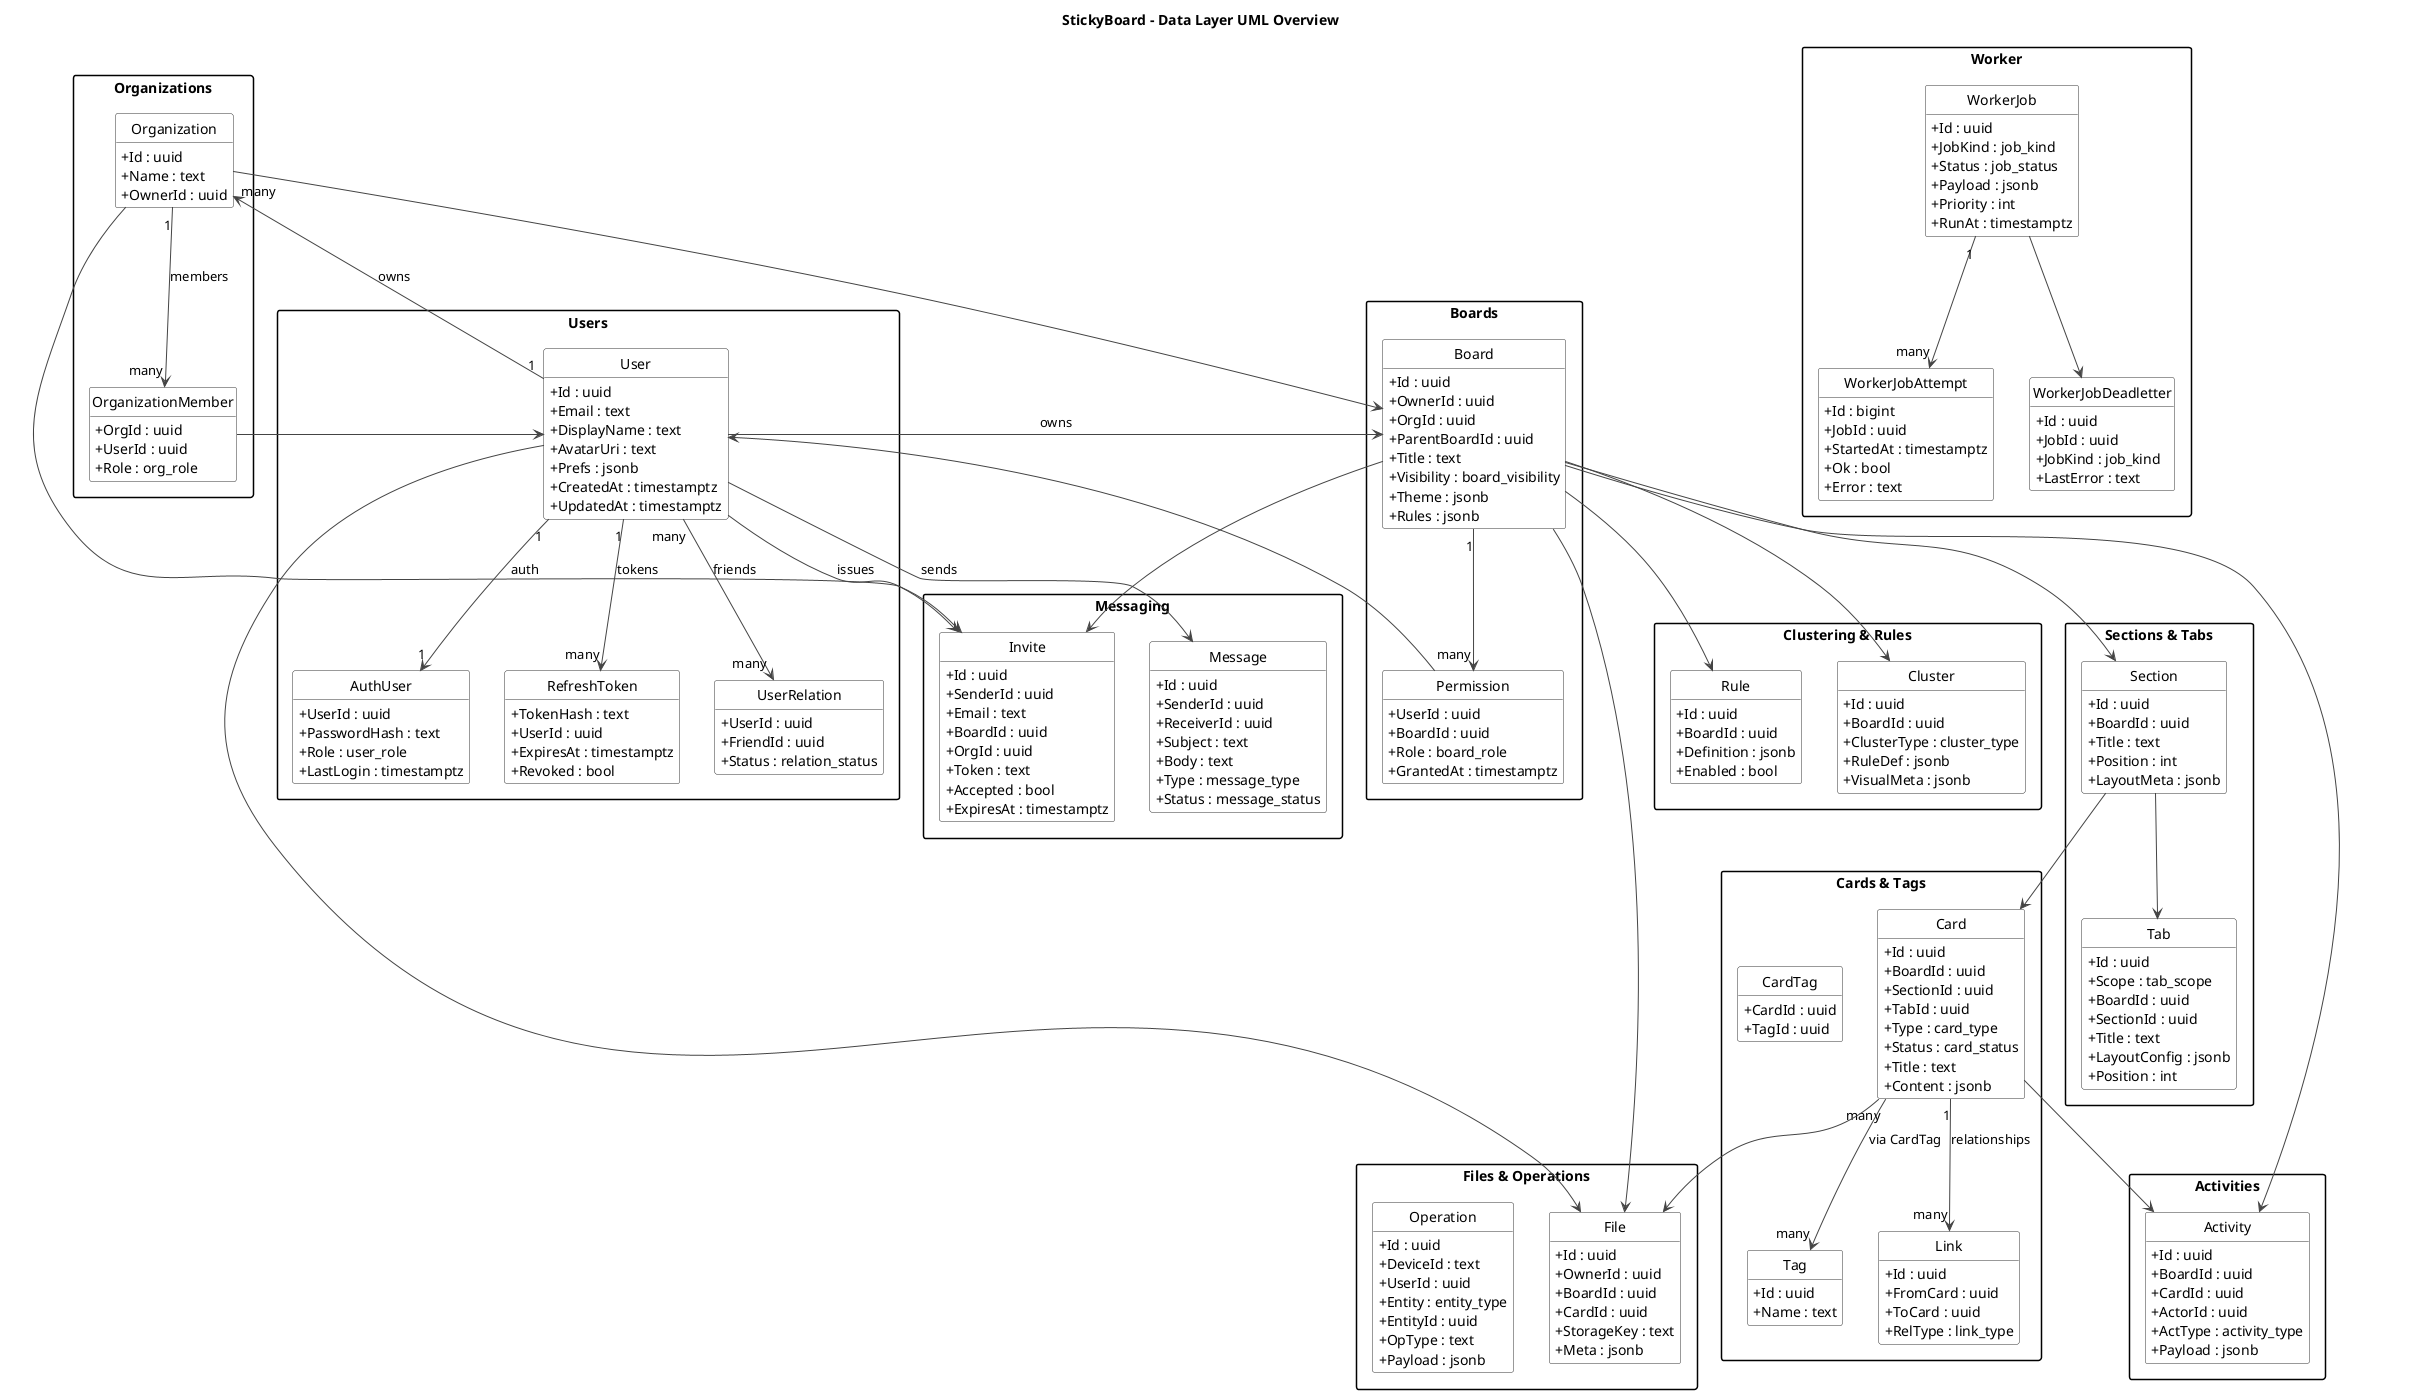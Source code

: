 @startuml
title StickyBoard – Data Layer UML Overview

' General appearance
skinparam classAttributeIconSize 0
hide circle
hide methods
skinparam packageStyle rectangle
skinparam class {
    BackgroundColor White
    ArrowColor #444
    BorderColor #333
}

' ==========================================================
' USERS & AUTH
' ==========================================================
package "Users" {
    class User {
        +Id : uuid
        +Email : text
        +DisplayName : text
        +AvatarUri : text
        +Prefs : jsonb
        +CreatedAt : timestamptz
        +UpdatedAt : timestamptz
    }

    class AuthUser {
        +UserId : uuid
        +PasswordHash : text
        +Role : user_role
        +LastLogin : timestamptz
    }

    class RefreshToken {
        +TokenHash : text
        +UserId : uuid
        +ExpiresAt : timestamptz
        +Revoked : bool
    }

    class UserRelation {
        +UserId : uuid
        +FriendId : uuid
        +Status : relation_status
    }
}

User "1" --> "1" AuthUser : auth
User "1" --> "many" RefreshToken : tokens
User "many" --> "many" UserRelation : friends

' ==========================================================
' ORGANIZATIONS
' ==========================================================
package "Organizations" {
    class Organization {
        +Id : uuid
        +Name : text
        +OwnerId : uuid
    }

    class OrganizationMember {
        +OrgId : uuid
        +UserId : uuid
        +Role : org_role
    }
}

User "1" --> "many" Organization : owns
Organization "1" --> "many" OrganizationMember : members
OrganizationMember --> User

' ==========================================================
' BOARDS & PERMISSIONS
' ==========================================================
package "Boards" {
    class Board {
        +Id : uuid
        +OwnerId : uuid
        +OrgId : uuid
        +ParentBoardId : uuid
        +Title : text
        +Visibility : board_visibility
        +Theme : jsonb
        +Rules : jsonb
    }

    class Permission {
        +UserId : uuid
        +BoardId : uuid
        +Role : board_role
        +GrantedAt : timestamptz
    }
}

Organization --> Board
User --> Board : owns
Board "1" --> "many" Permission
Permission --> User

' ==========================================================
' SECTIONS & TABS
' ==========================================================
package "Sections & Tabs" {
    class Section {
        +Id : uuid
        +BoardId : uuid
        +Title : text
        +Position : int
        +LayoutMeta : jsonb
    }

    class Tab {
        +Id : uuid
        +Scope : tab_scope
        +BoardId : uuid
        +SectionId : uuid
        +Title : text
        +LayoutConfig : jsonb
        +Position : int
    }
}

Board --> Section
Section --> Tab

' ==========================================================
' CARDS & TAGS
' ==========================================================
package "Cards & Tags" {
    class Card {
        +Id : uuid
        +BoardId : uuid
        +SectionId : uuid
        +TabId : uuid
        +Type : card_type
        +Status : card_status
        +Title : text
        +Content : jsonb
    }

    class Tag {
        +Id : uuid
        +Name : text
    }

    class CardTag {
        +CardId : uuid
        +TagId : uuid
    }

    class Link {
        +Id : uuid
        +FromCard : uuid
        +ToCard : uuid
        +RelType : link_type
    }
}

Section --> Card
Card "many" --> "many" Tag : via CardTag
Card "1" --> "many" Link : relationships

' ==========================================================
' CLUSTERING & RULES
' ==========================================================
package "Clustering & Rules" {
    class Cluster {
        +Id : uuid
        +BoardId : uuid
        +ClusterType : cluster_type
        +RuleDef : jsonb
        +VisualMeta : jsonb
    }

    class Rule {
        +Id : uuid
        +BoardId : uuid
        +Definition : jsonb
        +Enabled : bool
    }
}

Board --> Cluster
Board --> Rule

' ==========================================================
' ACTIVITIES
' ==========================================================
package "Activities" {
    class Activity {
        +Id : uuid
        +BoardId : uuid
        +CardId : uuid
        +ActorId : uuid
        +ActType : activity_type
        +Payload : jsonb
    }
}

Board --> Activity
Card --> Activity

' ==========================================================
' FILES & OPERATIONS
' ==========================================================
package "Files & Operations" {
    class File {
        +Id : uuid
        +OwnerId : uuid
        +BoardId : uuid
        +CardId : uuid
        +StorageKey : text
        +Meta : jsonb
    }

    class Operation {
        +Id : uuid
        +DeviceId : text
        +UserId : uuid
        +Entity : entity_type
        +EntityId : uuid
        +OpType : text
        +Payload : jsonb
    }
}

User --> File
Board --> File
Card --> File

' ==========================================================
' WORKER QUEUE
' ==========================================================
package "Worker" {
    class WorkerJob {
        +Id : uuid
        +JobKind : job_kind
        +Status : job_status
        +Payload : jsonb
        +Priority : int
        +RunAt : timestamptz
    }

    class WorkerJobAttempt {
        +Id : bigint
        +JobId : uuid
        +StartedAt : timestamptz
        +Ok : bool
        +Error : text
    }

    class WorkerJobDeadletter {
        +Id : uuid
        +JobId : uuid
        +JobKind : job_kind
        +LastError : text
    }
}

WorkerJob "1" --> "many" WorkerJobAttempt
WorkerJob --> WorkerJobDeadletter

' ==========================================================
' MESSAGING & INVITES
' ==========================================================
package "Messaging" {
    class Message {
        +Id : uuid
        +SenderId : uuid
        +ReceiverId : uuid
        +Subject : text
        +Body : text
        +Type : message_type
        +Status : message_status
    }

    class Invite {
        +Id : uuid
        +SenderId : uuid
        +Email : text
        +BoardId : uuid
        +OrgId : uuid
        +Token : text
        +Accepted : bool
        +ExpiresAt : timestamptz
    }
}

User --> Message : sends
User --> Invite : issues
Board --> Invite
Organization --> Invite

@enduml
